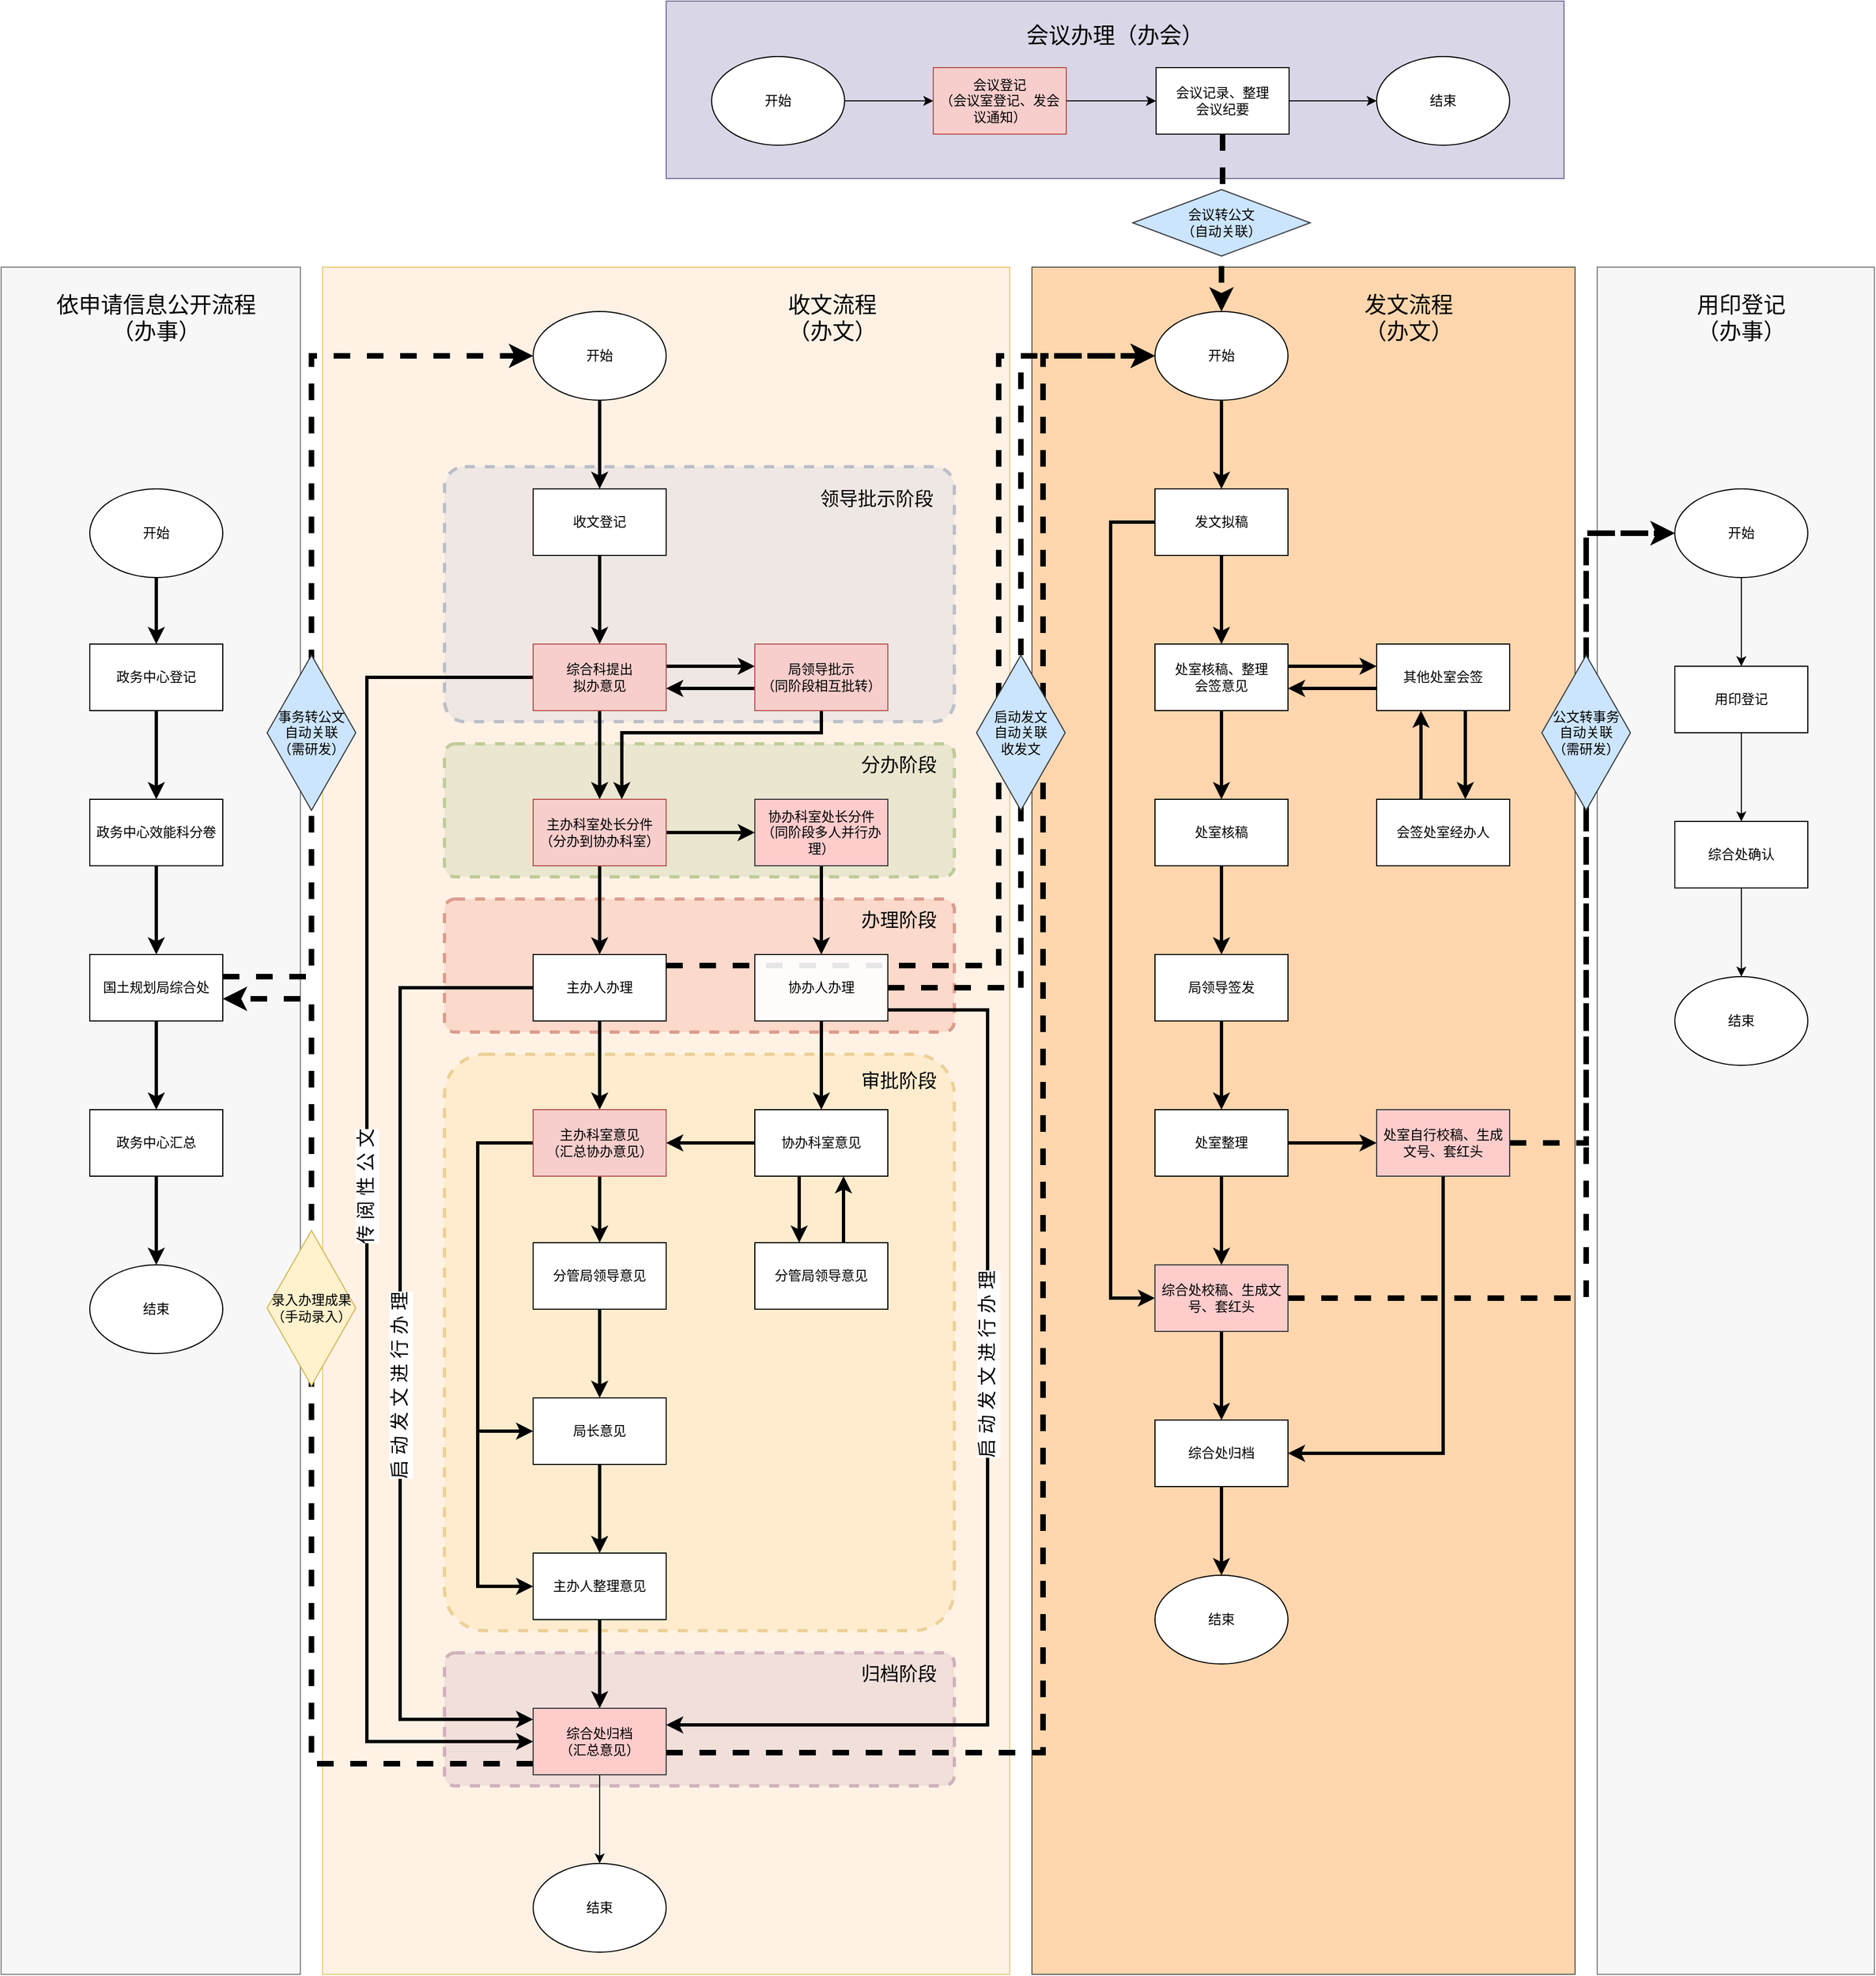 <mxfile version="13.3.0" type="github">
  <diagram id="d_TtvwyaBQ2j3ashljvY" name="Page-1">
    <mxGraphModel dx="4170" dy="2942" grid="1" gridSize="10" guides="1" tooltips="1" connect="1" arrows="1" fold="1" page="1" pageScale="1" pageWidth="827" pageHeight="1169" math="0" shadow="0">
      <root>
        <mxCell id="0" />
        <mxCell id="1" parent="0" />
        <mxCell id="R8DSdq1tmObnKe5v48mU-15" value="" style="rounded=1;whiteSpace=wrap;html=1;fontSize=17;opacity=90;arcSize=8;dashed=1;strokeWidth=3;fillColor=#dae8fc;strokeColor=#6c8ebf;" vertex="1" parent="1">
          <mxGeometry x="280" y="20" width="460" height="230" as="geometry" />
        </mxCell>
        <mxCell id="R8DSdq1tmObnKe5v48mU-17" value="" style="rounded=1;whiteSpace=wrap;html=1;fontSize=17;arcSize=8;dashed=1;strokeWidth=3;fillColor=#d5e8d4;strokeColor=#82b366;" vertex="1" parent="1">
          <mxGeometry x="280" y="270" width="460" height="120" as="geometry" />
        </mxCell>
        <mxCell id="R8DSdq1tmObnKe5v48mU-19" value="" style="rounded=1;whiteSpace=wrap;html=1;fontSize=17;arcSize=8;dashed=1;strokeWidth=3;fillColor=#f8cecc;strokeColor=#b85450;" vertex="1" parent="1">
          <mxGeometry x="280" y="410" width="460" height="120" as="geometry" />
        </mxCell>
        <mxCell id="R8DSdq1tmObnKe5v48mU-21" value="" style="rounded=1;whiteSpace=wrap;html=1;fontSize=17;opacity=90;arcSize=8;dashed=1;strokeWidth=3;fillColor=#fff2cc;strokeColor=#d6b656;" vertex="1" parent="1">
          <mxGeometry x="280" y="550" width="460" height="520" as="geometry" />
        </mxCell>
        <mxCell id="R8DSdq1tmObnKe5v48mU-23" value="" style="rounded=1;whiteSpace=wrap;html=1;fontSize=17;opacity=90;arcSize=8;dashed=1;strokeWidth=3;fillColor=#e1d5e7;strokeColor=#9673a6;" vertex="1" parent="1">
          <mxGeometry x="280" y="1090" width="460" height="120" as="geometry" />
        </mxCell>
        <mxCell id="czsc24-IMfko61f4KDdS-146" value="" style="rounded=0;whiteSpace=wrap;html=1;opacity=50;fillColor=#ffe6cc;strokeColor=#d79b00;" parent="1" vertex="1">
          <mxGeometry x="170" y="-160" width="620" height="1540" as="geometry" />
        </mxCell>
        <mxCell id="R8DSdq1tmObnKe5v48mU-5" style="edgeStyle=orthogonalEdgeStyle;rounded=0;orthogonalLoop=1;jettySize=auto;html=1;entryX=0;entryY=0.5;entryDx=0;entryDy=0;strokeWidth=5;dashed=1;" edge="1" parent="1" source="czsc24-IMfko61f4KDdS-8" target="czsc24-IMfko61f4KDdS-80">
          <mxGeometry relative="1" as="geometry">
            <Array as="points">
              <mxPoint x="780" y="470" />
              <mxPoint x="780" y="-80" />
            </Array>
          </mxGeometry>
        </mxCell>
        <mxCell id="czsc24-IMfko61f4KDdS-166" value="" style="rounded=0;whiteSpace=wrap;html=1;fontSize=20;opacity=80;fillColor=#d0cee2;strokeColor=#56517e;" parent="1" vertex="1">
          <mxGeometry x="480" y="-400" width="810" height="160" as="geometry" />
        </mxCell>
        <mxCell id="czsc24-IMfko61f4KDdS-151" value="" style="rounded=0;whiteSpace=wrap;html=1;opacity=80;fillColor=#f5f5f5;strokeColor=#666666;fontColor=#333333;" parent="1" vertex="1">
          <mxGeometry x="1320" y="-160" width="250" height="1540" as="geometry" />
        </mxCell>
        <mxCell id="czsc24-IMfko61f4KDdS-147" value="" style="rounded=0;whiteSpace=wrap;html=1;opacity=80;fillColor=#ffcc99;strokeColor=#36393d;" parent="1" vertex="1">
          <mxGeometry x="810" y="-160" width="490" height="1540" as="geometry" />
        </mxCell>
        <mxCell id="czsc24-IMfko61f4KDdS-145" value="" style="rounded=0;whiteSpace=wrap;html=1;opacity=80;fillColor=#f5f5f5;strokeColor=#666666;fontColor=#333333;" parent="1" vertex="1">
          <mxGeometry x="-120" y="-160" width="270" height="1540" as="geometry" />
        </mxCell>
        <mxCell id="czsc24-IMfko61f4KDdS-7" value="" style="edgeStyle=orthogonalEdgeStyle;rounded=0;orthogonalLoop=1;jettySize=auto;html=1;strokeWidth=3;" parent="1" source="czsc24-IMfko61f4KDdS-1" target="czsc24-IMfko61f4KDdS-6" edge="1">
          <mxGeometry relative="1" as="geometry" />
        </mxCell>
        <mxCell id="czsc24-IMfko61f4KDdS-31" style="edgeStyle=orthogonalEdgeStyle;rounded=0;orthogonalLoop=1;jettySize=auto;html=1;exitX=0;exitY=0.5;exitDx=0;exitDy=0;strokeWidth=3;" parent="1" source="czsc24-IMfko61f4KDdS-1" target="czsc24-IMfko61f4KDdS-28" edge="1">
          <mxGeometry relative="1" as="geometry">
            <Array as="points">
              <mxPoint x="210" y="210" />
              <mxPoint x="210" y="1170" />
            </Array>
          </mxGeometry>
        </mxCell>
        <mxCell id="R8DSdq1tmObnKe5v48mU-9" value="传 阅 性 公 文" style="edgeLabel;html=1;align=center;verticalAlign=middle;resizable=0;points=[];fontSize=17;horizontal=0;" vertex="1" connectable="0" parent="czsc24-IMfko61f4KDdS-31">
          <mxGeometry x="-0.888" y="1" relative="1" as="geometry">
            <mxPoint x="-80" y="459" as="offset" />
          </mxGeometry>
        </mxCell>
        <mxCell id="R8DSdq1tmObnKe5v48mU-7" style="edgeStyle=orthogonalEdgeStyle;rounded=0;orthogonalLoop=1;jettySize=auto;html=1;strokeWidth=3;" edge="1" parent="1" source="czsc24-IMfko61f4KDdS-1" target="czsc24-IMfko61f4KDdS-2">
          <mxGeometry relative="1" as="geometry">
            <Array as="points">
              <mxPoint x="530" y="200" />
              <mxPoint x="530" y="200" />
            </Array>
          </mxGeometry>
        </mxCell>
        <mxCell id="czsc24-IMfko61f4KDdS-1" value="综合科提出&lt;br&gt;拟办意见" style="rounded=0;whiteSpace=wrap;html=1;fillColor=#f8cecc;strokeColor=#b85450;" parent="1" vertex="1">
          <mxGeometry x="360" y="180" width="120" height="60" as="geometry" />
        </mxCell>
        <mxCell id="czsc24-IMfko61f4KDdS-76" style="edgeStyle=orthogonalEdgeStyle;rounded=0;orthogonalLoop=1;jettySize=auto;html=1;exitX=0.5;exitY=1;exitDx=0;exitDy=0;strokeWidth=3;" parent="1" source="czsc24-IMfko61f4KDdS-74" target="czsc24-IMfko61f4KDdS-1" edge="1">
          <mxGeometry relative="1" as="geometry" />
        </mxCell>
        <mxCell id="czsc24-IMfko61f4KDdS-74" value="收文登记" style="rounded=0;whiteSpace=wrap;html=1;" parent="1" vertex="1">
          <mxGeometry x="360" y="40" width="120" height="60" as="geometry" />
        </mxCell>
        <mxCell id="czsc24-IMfko61f4KDdS-9" value="" style="edgeStyle=orthogonalEdgeStyle;rounded=0;orthogonalLoop=1;jettySize=auto;html=1;strokeWidth=3;" parent="1" source="czsc24-IMfko61f4KDdS-6" target="czsc24-IMfko61f4KDdS-8" edge="1">
          <mxGeometry relative="1" as="geometry" />
        </mxCell>
        <mxCell id="czsc24-IMfko61f4KDdS-11" value="" style="edgeStyle=orthogonalEdgeStyle;rounded=0;orthogonalLoop=1;jettySize=auto;html=1;strokeWidth=3;" parent="1" source="czsc24-IMfko61f4KDdS-6" target="czsc24-IMfko61f4KDdS-10" edge="1">
          <mxGeometry relative="1" as="geometry" />
        </mxCell>
        <mxCell id="czsc24-IMfko61f4KDdS-6" value="主办科室处长分件&lt;br&gt;（分办到协办科室）" style="rounded=0;whiteSpace=wrap;html=1;fillColor=#f8cecc;strokeColor=#b85450;" parent="1" vertex="1">
          <mxGeometry x="360" y="320" width="120" height="60" as="geometry" />
        </mxCell>
        <mxCell id="czsc24-IMfko61f4KDdS-13" value="" style="edgeStyle=orthogonalEdgeStyle;rounded=0;orthogonalLoop=1;jettySize=auto;html=1;strokeWidth=3;" parent="1" source="czsc24-IMfko61f4KDdS-10" target="czsc24-IMfko61f4KDdS-12" edge="1">
          <mxGeometry relative="1" as="geometry" />
        </mxCell>
        <mxCell id="czsc24-IMfko61f4KDdS-10" value="协办科室处长分件&lt;br&gt;（同阶段多人并行办理）" style="rounded=0;whiteSpace=wrap;html=1;fillColor=#ffcccc;strokeColor=#36393d;" parent="1" vertex="1">
          <mxGeometry x="560" y="320" width="120" height="60" as="geometry" />
        </mxCell>
        <mxCell id="czsc24-IMfko61f4KDdS-17" value="" style="edgeStyle=orthogonalEdgeStyle;rounded=0;orthogonalLoop=1;jettySize=auto;html=1;strokeWidth=3;" parent="1" source="czsc24-IMfko61f4KDdS-12" target="czsc24-IMfko61f4KDdS-16" edge="1">
          <mxGeometry relative="1" as="geometry" />
        </mxCell>
        <mxCell id="R8DSdq1tmObnKe5v48mU-6" style="edgeStyle=orthogonalEdgeStyle;rounded=0;orthogonalLoop=1;jettySize=auto;html=1;dashed=1;strokeWidth=5;" edge="1" parent="1" source="czsc24-IMfko61f4KDdS-12" target="czsc24-IMfko61f4KDdS-80">
          <mxGeometry relative="1" as="geometry">
            <Array as="points">
              <mxPoint x="800" y="490" />
              <mxPoint x="800" y="-80" />
            </Array>
          </mxGeometry>
        </mxCell>
        <mxCell id="R8DSdq1tmObnKe5v48mU-11" style="edgeStyle=orthogonalEdgeStyle;rounded=0;orthogonalLoop=1;jettySize=auto;html=1;entryX=1;entryY=0.25;entryDx=0;entryDy=0;strokeWidth=3;fontSize=11;" edge="1" parent="1" source="czsc24-IMfko61f4KDdS-12" target="czsc24-IMfko61f4KDdS-28">
          <mxGeometry relative="1" as="geometry">
            <Array as="points">
              <mxPoint x="770" y="510" />
              <mxPoint x="770" y="1155" />
            </Array>
          </mxGeometry>
        </mxCell>
        <mxCell id="czsc24-IMfko61f4KDdS-12" value="协办人办理" style="rounded=0;whiteSpace=wrap;html=1;opacity=90;" parent="1" vertex="1">
          <mxGeometry x="560" y="460" width="120" height="60" as="geometry" />
        </mxCell>
        <mxCell id="czsc24-IMfko61f4KDdS-98" style="edgeStyle=orthogonalEdgeStyle;rounded=0;orthogonalLoop=1;jettySize=auto;html=1;strokeWidth=3;" parent="1" source="czsc24-IMfko61f4KDdS-16" target="czsc24-IMfko61f4KDdS-95" edge="1">
          <mxGeometry relative="1" as="geometry">
            <Array as="points">
              <mxPoint x="600" y="690" />
              <mxPoint x="600" y="690" />
            </Array>
          </mxGeometry>
        </mxCell>
        <mxCell id="R8DSdq1tmObnKe5v48mU-2" style="edgeStyle=orthogonalEdgeStyle;rounded=0;orthogonalLoop=1;jettySize=auto;html=1;exitX=0;exitY=0.5;exitDx=0;exitDy=0;strokeWidth=3;" edge="1" parent="1" source="czsc24-IMfko61f4KDdS-16" target="czsc24-IMfko61f4KDdS-14">
          <mxGeometry relative="1" as="geometry" />
        </mxCell>
        <mxCell id="czsc24-IMfko61f4KDdS-16" value="协办科室意见" style="rounded=0;whiteSpace=wrap;html=1;" parent="1" vertex="1">
          <mxGeometry x="560" y="600" width="120" height="60" as="geometry" />
        </mxCell>
        <mxCell id="czsc24-IMfko61f4KDdS-15" value="" style="edgeStyle=orthogonalEdgeStyle;rounded=0;orthogonalLoop=1;jettySize=auto;html=1;strokeWidth=3;" parent="1" source="czsc24-IMfko61f4KDdS-8" target="czsc24-IMfko61f4KDdS-14" edge="1">
          <mxGeometry relative="1" as="geometry" />
        </mxCell>
        <mxCell id="R8DSdq1tmObnKe5v48mU-8" style="edgeStyle=orthogonalEdgeStyle;rounded=0;orthogonalLoop=1;jettySize=auto;html=1;strokeWidth=3;" edge="1" parent="1" source="czsc24-IMfko61f4KDdS-8" target="czsc24-IMfko61f4KDdS-28">
          <mxGeometry relative="1" as="geometry">
            <Array as="points">
              <mxPoint x="240" y="490" />
              <mxPoint x="240" y="1150" />
            </Array>
          </mxGeometry>
        </mxCell>
        <mxCell id="R8DSdq1tmObnKe5v48mU-12" value="启 动 发 文 进 行 办 理" style="edgeLabel;html=1;align=center;verticalAlign=middle;resizable=0;points=[];fontSize=17;horizontal=0;" vertex="1" connectable="0" parent="R8DSdq1tmObnKe5v48mU-8">
          <mxGeometry x="-0.858" y="4" relative="1" as="geometry">
            <mxPoint x="-56" y="355" as="offset" />
          </mxGeometry>
        </mxCell>
        <mxCell id="czsc24-IMfko61f4KDdS-8" value="主办人办理" style="rounded=0;whiteSpace=wrap;html=1;" parent="1" vertex="1">
          <mxGeometry x="360" y="460" width="120" height="60" as="geometry" />
        </mxCell>
        <mxCell id="czsc24-IMfko61f4KDdS-45" style="edgeStyle=orthogonalEdgeStyle;rounded=0;orthogonalLoop=1;jettySize=auto;html=1;exitX=0.5;exitY=1;exitDx=0;exitDy=0;strokeWidth=3;" parent="1" source="czsc24-IMfko61f4KDdS-14" target="czsc24-IMfko61f4KDdS-18" edge="1">
          <mxGeometry relative="1" as="geometry">
            <Array as="points">
              <mxPoint x="420" y="710" />
              <mxPoint x="420" y="710" />
            </Array>
          </mxGeometry>
        </mxCell>
        <mxCell id="czsc24-IMfko61f4KDdS-48" style="edgeStyle=orthogonalEdgeStyle;rounded=0;orthogonalLoop=1;jettySize=auto;html=1;strokeWidth=3;" parent="1" source="czsc24-IMfko61f4KDdS-14" target="czsc24-IMfko61f4KDdS-22" edge="1">
          <mxGeometry relative="1" as="geometry">
            <Array as="points">
              <mxPoint x="310" y="630" />
              <mxPoint x="310" y="890" />
            </Array>
          </mxGeometry>
        </mxCell>
        <mxCell id="czsc24-IMfko61f4KDdS-105" style="edgeStyle=orthogonalEdgeStyle;rounded=0;orthogonalLoop=1;jettySize=auto;html=1;entryX=0;entryY=0.5;entryDx=0;entryDy=0;strokeWidth=3;" parent="1" source="czsc24-IMfko61f4KDdS-14" target="czsc24-IMfko61f4KDdS-40" edge="1">
          <mxGeometry relative="1" as="geometry">
            <Array as="points">
              <mxPoint x="310" y="630" />
              <mxPoint x="310" y="1030" />
            </Array>
          </mxGeometry>
        </mxCell>
        <mxCell id="czsc24-IMfko61f4KDdS-14" value="主办科室意见&lt;br&gt;（汇总协办意见）" style="rounded=0;whiteSpace=wrap;html=1;fillColor=#f8cecc;strokeColor=#b85450;" parent="1" vertex="1">
          <mxGeometry x="360" y="600" width="120" height="60" as="geometry" />
        </mxCell>
        <mxCell id="czsc24-IMfko61f4KDdS-47" style="edgeStyle=orthogonalEdgeStyle;rounded=0;orthogonalLoop=1;jettySize=auto;html=1;exitX=0.5;exitY=1;exitDx=0;exitDy=0;strokeWidth=3;" parent="1" source="czsc24-IMfko61f4KDdS-40" target="czsc24-IMfko61f4KDdS-28" edge="1">
          <mxGeometry relative="1" as="geometry" />
        </mxCell>
        <mxCell id="czsc24-IMfko61f4KDdS-40" value="主办人整理意见" style="rounded=0;whiteSpace=wrap;html=1;" parent="1" vertex="1">
          <mxGeometry x="360" y="1000" width="120" height="60" as="geometry" />
        </mxCell>
        <mxCell id="czsc24-IMfko61f4KDdS-23" value="" style="edgeStyle=orthogonalEdgeStyle;rounded=0;orthogonalLoop=1;jettySize=auto;html=1;strokeWidth=3;" parent="1" source="czsc24-IMfko61f4KDdS-18" target="czsc24-IMfko61f4KDdS-22" edge="1">
          <mxGeometry relative="1" as="geometry">
            <Array as="points">
              <mxPoint x="420" y="820" />
              <mxPoint x="420" y="820" />
            </Array>
          </mxGeometry>
        </mxCell>
        <mxCell id="czsc24-IMfko61f4KDdS-18" value="分管局领导意见" style="rounded=0;whiteSpace=wrap;html=1;" parent="1" vertex="1">
          <mxGeometry x="360" y="720" width="120" height="60" as="geometry" />
        </mxCell>
        <mxCell id="R8DSdq1tmObnKe5v48mU-1" style="edgeStyle=orthogonalEdgeStyle;rounded=0;orthogonalLoop=1;jettySize=auto;html=1;strokeWidth=3;" edge="1" parent="1" source="czsc24-IMfko61f4KDdS-95" target="czsc24-IMfko61f4KDdS-16">
          <mxGeometry relative="1" as="geometry">
            <Array as="points">
              <mxPoint x="640" y="700" />
              <mxPoint x="640" y="700" />
            </Array>
          </mxGeometry>
        </mxCell>
        <mxCell id="czsc24-IMfko61f4KDdS-95" value="分管局领导意见" style="rounded=0;whiteSpace=wrap;html=1;" parent="1" vertex="1">
          <mxGeometry x="560" y="720" width="120" height="60" as="geometry" />
        </mxCell>
        <mxCell id="czsc24-IMfko61f4KDdS-46" style="edgeStyle=orthogonalEdgeStyle;rounded=0;orthogonalLoop=1;jettySize=auto;html=1;exitX=0.5;exitY=1;exitDx=0;exitDy=0;strokeWidth=3;" parent="1" source="czsc24-IMfko61f4KDdS-22" target="czsc24-IMfko61f4KDdS-40" edge="1">
          <mxGeometry relative="1" as="geometry" />
        </mxCell>
        <mxCell id="czsc24-IMfko61f4KDdS-22" value="局长意见" style="rounded=0;whiteSpace=wrap;html=1;" parent="1" vertex="1">
          <mxGeometry x="360" y="860" width="120" height="60" as="geometry" />
        </mxCell>
        <mxCell id="czsc24-IMfko61f4KDdS-36" style="edgeStyle=orthogonalEdgeStyle;rounded=0;orthogonalLoop=1;jettySize=auto;html=1;exitX=0.5;exitY=1;exitDx=0;exitDy=0;entryX=0.5;entryY=0;entryDx=0;entryDy=0;" parent="1" source="czsc24-IMfko61f4KDdS-28" target="czsc24-IMfko61f4KDdS-35" edge="1">
          <mxGeometry relative="1" as="geometry" />
        </mxCell>
        <mxCell id="czsc24-IMfko61f4KDdS-69" style="edgeStyle=orthogonalEdgeStyle;rounded=0;orthogonalLoop=1;jettySize=auto;html=1;dashed=1;strokeWidth=5;" parent="1" source="czsc24-IMfko61f4KDdS-28" target="czsc24-IMfko61f4KDdS-54" edge="1">
          <mxGeometry relative="1" as="geometry">
            <Array as="points">
              <mxPoint x="160" y="1190" />
              <mxPoint x="160" y="500" />
            </Array>
          </mxGeometry>
        </mxCell>
        <mxCell id="czsc24-IMfko61f4KDdS-133" style="edgeStyle=orthogonalEdgeStyle;rounded=0;orthogonalLoop=1;jettySize=auto;html=1;strokeWidth=5;dashed=1;" parent="1" source="czsc24-IMfko61f4KDdS-28" target="czsc24-IMfko61f4KDdS-80" edge="1">
          <mxGeometry relative="1" as="geometry">
            <Array as="points">
              <mxPoint x="820" y="1180" />
              <mxPoint x="820" y="-80" />
            </Array>
          </mxGeometry>
        </mxCell>
        <mxCell id="czsc24-IMfko61f4KDdS-28" value="综合处归档&lt;br&gt;（汇总意见）" style="rounded=0;whiteSpace=wrap;html=1;fillColor=#ffcccc;strokeColor=#36393d;" parent="1" vertex="1">
          <mxGeometry x="360" y="1140" width="120" height="60" as="geometry" />
        </mxCell>
        <mxCell id="czsc24-IMfko61f4KDdS-38" style="edgeStyle=orthogonalEdgeStyle;rounded=0;orthogonalLoop=1;jettySize=auto;html=1;exitX=0.5;exitY=1;exitDx=0;exitDy=0;strokeWidth=3;" parent="1" source="czsc24-IMfko61f4KDdS-2" target="czsc24-IMfko61f4KDdS-6" edge="1">
          <mxGeometry relative="1" as="geometry">
            <Array as="points">
              <mxPoint x="620" y="260" />
              <mxPoint x="440" y="260" />
            </Array>
          </mxGeometry>
        </mxCell>
        <mxCell id="R8DSdq1tmObnKe5v48mU-14" style="edgeStyle=orthogonalEdgeStyle;rounded=0;orthogonalLoop=1;jettySize=auto;html=1;strokeWidth=3;fontSize=11;" edge="1" parent="1" source="czsc24-IMfko61f4KDdS-2" target="czsc24-IMfko61f4KDdS-1">
          <mxGeometry relative="1" as="geometry">
            <Array as="points">
              <mxPoint x="520" y="220" />
              <mxPoint x="520" y="220" />
            </Array>
          </mxGeometry>
        </mxCell>
        <mxCell id="czsc24-IMfko61f4KDdS-2" value="局领导批示&lt;br&gt;（同阶段相互批转）" style="rounded=0;whiteSpace=wrap;html=1;fillColor=#f8cecc;strokeColor=#b85450;" parent="1" vertex="1">
          <mxGeometry x="560" y="180" width="120" height="60" as="geometry" />
        </mxCell>
        <mxCell id="czsc24-IMfko61f4KDdS-77" style="edgeStyle=orthogonalEdgeStyle;rounded=0;orthogonalLoop=1;jettySize=auto;html=1;exitX=0.5;exitY=1;exitDx=0;exitDy=0;strokeWidth=3;" parent="1" source="czsc24-IMfko61f4KDdS-33" target="czsc24-IMfko61f4KDdS-74" edge="1">
          <mxGeometry relative="1" as="geometry" />
        </mxCell>
        <mxCell id="czsc24-IMfko61f4KDdS-33" value="开始" style="ellipse;whiteSpace=wrap;html=1;" parent="1" vertex="1">
          <mxGeometry x="360" y="-120" width="120" height="80" as="geometry" />
        </mxCell>
        <mxCell id="czsc24-IMfko61f4KDdS-35" value="结束" style="ellipse;whiteSpace=wrap;html=1;" parent="1" vertex="1">
          <mxGeometry x="360" y="1280" width="120" height="80" as="geometry" />
        </mxCell>
        <mxCell id="czsc24-IMfko61f4KDdS-66" value="" style="edgeStyle=orthogonalEdgeStyle;rounded=0;orthogonalLoop=1;jettySize=auto;html=1;strokeWidth=3;" parent="1" source="czsc24-IMfko61f4KDdS-53" target="czsc24-IMfko61f4KDdS-67" edge="1">
          <mxGeometry relative="1" as="geometry">
            <mxPoint x="20" y="740" as="targetPoint" />
          </mxGeometry>
        </mxCell>
        <mxCell id="czsc24-IMfko61f4KDdS-53" value="政务中心汇总" style="rounded=0;whiteSpace=wrap;html=1;" parent="1" vertex="1">
          <mxGeometry x="-40" y="600" width="120" height="60" as="geometry" />
        </mxCell>
        <mxCell id="czsc24-IMfko61f4KDdS-62" style="edgeStyle=orthogonalEdgeStyle;rounded=0;orthogonalLoop=1;jettySize=auto;html=1;exitX=0.5;exitY=1;exitDx=0;exitDy=0;strokeWidth=3;" parent="1" source="czsc24-IMfko61f4KDdS-54" target="czsc24-IMfko61f4KDdS-53" edge="1">
          <mxGeometry relative="1" as="geometry" />
        </mxCell>
        <mxCell id="czsc24-IMfko61f4KDdS-68" style="edgeStyle=orthogonalEdgeStyle;rounded=0;orthogonalLoop=1;jettySize=auto;html=1;entryX=0;entryY=0.5;entryDx=0;entryDy=0;strokeWidth=5;dashed=1;" parent="1" source="czsc24-IMfko61f4KDdS-54" target="czsc24-IMfko61f4KDdS-33" edge="1">
          <mxGeometry relative="1" as="geometry">
            <Array as="points">
              <mxPoint x="160" y="480" />
              <mxPoint x="160" y="-80" />
            </Array>
          </mxGeometry>
        </mxCell>
        <mxCell id="czsc24-IMfko61f4KDdS-54" value="国土规划局综合处" style="rounded=0;whiteSpace=wrap;html=1;" parent="1" vertex="1">
          <mxGeometry x="-40" y="460" width="120" height="60" as="geometry" />
        </mxCell>
        <mxCell id="czsc24-IMfko61f4KDdS-61" style="edgeStyle=orthogonalEdgeStyle;rounded=0;orthogonalLoop=1;jettySize=auto;html=1;exitX=0.5;exitY=1;exitDx=0;exitDy=0;strokeWidth=3;" parent="1" source="czsc24-IMfko61f4KDdS-56" target="czsc24-IMfko61f4KDdS-54" edge="1">
          <mxGeometry relative="1" as="geometry" />
        </mxCell>
        <mxCell id="czsc24-IMfko61f4KDdS-56" value="政务中心效能科分卷" style="rounded=0;whiteSpace=wrap;html=1;" parent="1" vertex="1">
          <mxGeometry x="-40" y="320" width="120" height="60" as="geometry" />
        </mxCell>
        <mxCell id="czsc24-IMfko61f4KDdS-60" style="edgeStyle=orthogonalEdgeStyle;rounded=0;orthogonalLoop=1;jettySize=auto;html=1;exitX=0.5;exitY=1;exitDx=0;exitDy=0;strokeWidth=3;" parent="1" source="czsc24-IMfko61f4KDdS-58" target="czsc24-IMfko61f4KDdS-56" edge="1">
          <mxGeometry relative="1" as="geometry" />
        </mxCell>
        <mxCell id="czsc24-IMfko61f4KDdS-58" value="政务中心登记" style="rounded=0;whiteSpace=wrap;html=1;" parent="1" vertex="1">
          <mxGeometry x="-40" y="180" width="120" height="60" as="geometry" />
        </mxCell>
        <mxCell id="czsc24-IMfko61f4KDdS-64" style="edgeStyle=orthogonalEdgeStyle;rounded=0;orthogonalLoop=1;jettySize=auto;html=1;strokeWidth=3;" parent="1" source="czsc24-IMfko61f4KDdS-63" target="czsc24-IMfko61f4KDdS-58" edge="1">
          <mxGeometry relative="1" as="geometry" />
        </mxCell>
        <mxCell id="czsc24-IMfko61f4KDdS-63" value="开始" style="ellipse;whiteSpace=wrap;html=1;" parent="1" vertex="1">
          <mxGeometry x="-40" y="40" width="120" height="80" as="geometry" />
        </mxCell>
        <mxCell id="czsc24-IMfko61f4KDdS-67" value="结束" style="ellipse;whiteSpace=wrap;html=1;" parent="1" vertex="1">
          <mxGeometry x="-40" y="740" width="120" height="80" as="geometry" />
        </mxCell>
        <mxCell id="czsc24-IMfko61f4KDdS-70" value="事务转公文&lt;br&gt;自动关联&lt;br&gt;（需研发）" style="rhombus;whiteSpace=wrap;html=1;fillColor=#cce5ff;strokeColor=#36393d;" parent="1" vertex="1">
          <mxGeometry x="120" y="190" width="80" height="140" as="geometry" />
        </mxCell>
        <mxCell id="czsc24-IMfko61f4KDdS-73" value="录入办理成果&lt;br&gt;（手动录入）" style="rhombus;whiteSpace=wrap;html=1;fillColor=#fff2cc;strokeColor=#d6b656;" parent="1" vertex="1">
          <mxGeometry x="120" y="709" width="80" height="140" as="geometry" />
        </mxCell>
        <mxCell id="czsc24-IMfko61f4KDdS-90" value="" style="edgeStyle=orthogonalEdgeStyle;rounded=0;orthogonalLoop=1;jettySize=auto;html=1;strokeWidth=3;" parent="1" source="czsc24-IMfko61f4KDdS-78" target="czsc24-IMfko61f4KDdS-89" edge="1">
          <mxGeometry relative="1" as="geometry" />
        </mxCell>
        <mxCell id="czsc24-IMfko61f4KDdS-132" style="edgeStyle=orthogonalEdgeStyle;rounded=0;orthogonalLoop=1;jettySize=auto;html=1;exitX=0;exitY=0.5;exitDx=0;exitDy=0;entryX=0;entryY=0.5;entryDx=0;entryDy=0;strokeWidth=3;" parent="1" source="czsc24-IMfko61f4KDdS-78" target="czsc24-IMfko61f4KDdS-118" edge="1">
          <mxGeometry relative="1" as="geometry">
            <Array as="points">
              <mxPoint x="881" y="70" />
              <mxPoint x="881" y="770" />
            </Array>
          </mxGeometry>
        </mxCell>
        <mxCell id="czsc24-IMfko61f4KDdS-78" value="发文拟稿" style="rounded=0;whiteSpace=wrap;html=1;" parent="1" vertex="1">
          <mxGeometry x="921" y="40" width="120" height="60" as="geometry" />
        </mxCell>
        <mxCell id="czsc24-IMfko61f4KDdS-94" value="" style="edgeStyle=orthogonalEdgeStyle;rounded=0;orthogonalLoop=1;jettySize=auto;html=1;strokeWidth=3;" parent="1" source="czsc24-IMfko61f4KDdS-89" target="czsc24-IMfko61f4KDdS-93" edge="1">
          <mxGeometry relative="1" as="geometry">
            <Array as="points">
              <mxPoint x="1081" y="200" />
              <mxPoint x="1081" y="200" />
            </Array>
          </mxGeometry>
        </mxCell>
        <mxCell id="czsc24-IMfko61f4KDdS-111" value="" style="edgeStyle=orthogonalEdgeStyle;rounded=0;orthogonalLoop=1;jettySize=auto;html=1;strokeWidth=3;" parent="1" source="czsc24-IMfko61f4KDdS-89" target="czsc24-IMfko61f4KDdS-110" edge="1">
          <mxGeometry relative="1" as="geometry" />
        </mxCell>
        <mxCell id="czsc24-IMfko61f4KDdS-89" value="处室核稿、整理&lt;br&gt;会签意见" style="rounded=0;whiteSpace=wrap;html=1;" parent="1" vertex="1">
          <mxGeometry x="921" y="180" width="120" height="60" as="geometry" />
        </mxCell>
        <mxCell id="czsc24-IMfko61f4KDdS-115" value="" style="edgeStyle=orthogonalEdgeStyle;rounded=0;orthogonalLoop=1;jettySize=auto;html=1;strokeWidth=3;" parent="1" source="czsc24-IMfko61f4KDdS-110" target="czsc24-IMfko61f4KDdS-114" edge="1">
          <mxGeometry relative="1" as="geometry" />
        </mxCell>
        <mxCell id="czsc24-IMfko61f4KDdS-110" value="处室核稿" style="rounded=0;whiteSpace=wrap;html=1;" parent="1" vertex="1">
          <mxGeometry x="921" y="320" width="120" height="60" as="geometry" />
        </mxCell>
        <mxCell id="czsc24-IMfko61f4KDdS-117" value="" style="edgeStyle=orthogonalEdgeStyle;rounded=0;orthogonalLoop=1;jettySize=auto;html=1;strokeWidth=3;" parent="1" source="czsc24-IMfko61f4KDdS-114" target="czsc24-IMfko61f4KDdS-116" edge="1">
          <mxGeometry relative="1" as="geometry" />
        </mxCell>
        <mxCell id="czsc24-IMfko61f4KDdS-114" value="局领导签发" style="rounded=0;whiteSpace=wrap;html=1;" parent="1" vertex="1">
          <mxGeometry x="921" y="460" width="120" height="60" as="geometry" />
        </mxCell>
        <mxCell id="czsc24-IMfko61f4KDdS-119" value="" style="edgeStyle=orthogonalEdgeStyle;rounded=0;orthogonalLoop=1;jettySize=auto;html=1;strokeWidth=3;" parent="1" source="czsc24-IMfko61f4KDdS-116" target="czsc24-IMfko61f4KDdS-118" edge="1">
          <mxGeometry relative="1" as="geometry" />
        </mxCell>
        <mxCell id="czsc24-IMfko61f4KDdS-130" style="edgeStyle=orthogonalEdgeStyle;rounded=0;orthogonalLoop=1;jettySize=auto;html=1;exitX=1;exitY=0.5;exitDx=0;exitDy=0;strokeWidth=3;" parent="1" source="czsc24-IMfko61f4KDdS-116" target="czsc24-IMfko61f4KDdS-125" edge="1">
          <mxGeometry relative="1" as="geometry" />
        </mxCell>
        <mxCell id="czsc24-IMfko61f4KDdS-116" value="处室整理" style="rounded=0;whiteSpace=wrap;html=1;" parent="1" vertex="1">
          <mxGeometry x="921" y="600" width="120" height="60" as="geometry" />
        </mxCell>
        <mxCell id="czsc24-IMfko61f4KDdS-129" style="edgeStyle=orthogonalEdgeStyle;rounded=0;orthogonalLoop=1;jettySize=auto;html=1;exitX=0.5;exitY=1;exitDx=0;exitDy=0;strokeWidth=3;" parent="1" source="czsc24-IMfko61f4KDdS-118" target="czsc24-IMfko61f4KDdS-120" edge="1">
          <mxGeometry relative="1" as="geometry" />
        </mxCell>
        <mxCell id="czsc24-IMfko61f4KDdS-153" style="edgeStyle=orthogonalEdgeStyle;rounded=0;orthogonalLoop=1;jettySize=auto;html=1;exitX=1;exitY=0.5;exitDx=0;exitDy=0;dashed=1;strokeWidth=5;fontSize=20;" parent="1" source="czsc24-IMfko61f4KDdS-118" target="czsc24-IMfko61f4KDdS-137" edge="1">
          <mxGeometry relative="1" as="geometry">
            <Array as="points">
              <mxPoint x="1310" y="770" />
              <mxPoint x="1310" y="80" />
            </Array>
          </mxGeometry>
        </mxCell>
        <mxCell id="czsc24-IMfko61f4KDdS-118" value="综合处校稿、生成文号、套红头" style="rounded=0;whiteSpace=wrap;html=1;fillColor=#ffcccc;strokeColor=#36393d;" parent="1" vertex="1">
          <mxGeometry x="921" y="740" width="120" height="60" as="geometry" />
        </mxCell>
        <mxCell id="czsc24-IMfko61f4KDdS-131" style="edgeStyle=orthogonalEdgeStyle;rounded=0;orthogonalLoop=1;jettySize=auto;html=1;exitX=0.5;exitY=1;exitDx=0;exitDy=0;strokeWidth=3;" parent="1" source="czsc24-IMfko61f4KDdS-125" target="czsc24-IMfko61f4KDdS-120" edge="1">
          <mxGeometry relative="1" as="geometry">
            <Array as="points">
              <mxPoint x="1181" y="910" />
            </Array>
          </mxGeometry>
        </mxCell>
        <mxCell id="czsc24-IMfko61f4KDdS-152" style="edgeStyle=orthogonalEdgeStyle;rounded=0;orthogonalLoop=1;jettySize=auto;html=1;exitX=1;exitY=0.5;exitDx=0;exitDy=0;entryX=0;entryY=0.5;entryDx=0;entryDy=0;strokeWidth=5;fontSize=20;dashed=1;" parent="1" source="czsc24-IMfko61f4KDdS-125" target="czsc24-IMfko61f4KDdS-137" edge="1">
          <mxGeometry relative="1" as="geometry">
            <Array as="points">
              <mxPoint x="1310" y="630" />
              <mxPoint x="1310" y="80" />
            </Array>
          </mxGeometry>
        </mxCell>
        <mxCell id="czsc24-IMfko61f4KDdS-125" value="处室自行校稿、生成文号、套红头" style="rounded=0;whiteSpace=wrap;html=1;fillColor=#ffcccc;strokeColor=#36393d;" parent="1" vertex="1">
          <mxGeometry x="1121" y="600" width="120" height="60" as="geometry" />
        </mxCell>
        <mxCell id="czsc24-IMfko61f4KDdS-123" value="" style="edgeStyle=orthogonalEdgeStyle;rounded=0;orthogonalLoop=1;jettySize=auto;html=1;strokeWidth=3;" parent="1" source="czsc24-IMfko61f4KDdS-120" target="czsc24-IMfko61f4KDdS-124" edge="1">
          <mxGeometry relative="1" as="geometry">
            <mxPoint x="981" y="1020" as="targetPoint" />
          </mxGeometry>
        </mxCell>
        <mxCell id="czsc24-IMfko61f4KDdS-120" value="综合处归档" style="rounded=0;whiteSpace=wrap;html=1;" parent="1" vertex="1">
          <mxGeometry x="921" y="880" width="120" height="60" as="geometry" />
        </mxCell>
        <mxCell id="czsc24-IMfko61f4KDdS-107" value="" style="edgeStyle=orthogonalEdgeStyle;rounded=0;orthogonalLoop=1;jettySize=auto;html=1;strokeWidth=3;" parent="1" source="czsc24-IMfko61f4KDdS-93" target="czsc24-IMfko61f4KDdS-106" edge="1">
          <mxGeometry relative="1" as="geometry">
            <Array as="points">
              <mxPoint x="1201" y="300" />
              <mxPoint x="1201" y="300" />
            </Array>
          </mxGeometry>
        </mxCell>
        <mxCell id="czsc24-IMfko61f4KDdS-109" style="edgeStyle=orthogonalEdgeStyle;rounded=0;orthogonalLoop=1;jettySize=auto;html=1;strokeWidth=3;" parent="1" source="czsc24-IMfko61f4KDdS-93" target="czsc24-IMfko61f4KDdS-89" edge="1">
          <mxGeometry relative="1" as="geometry">
            <Array as="points">
              <mxPoint x="1091" y="220" />
              <mxPoint x="1091" y="220" />
            </Array>
          </mxGeometry>
        </mxCell>
        <mxCell id="czsc24-IMfko61f4KDdS-93" value="其他处室会签" style="rounded=0;whiteSpace=wrap;html=1;" parent="1" vertex="1">
          <mxGeometry x="1121" y="180" width="120" height="60" as="geometry" />
        </mxCell>
        <mxCell id="czsc24-IMfko61f4KDdS-108" style="edgeStyle=orthogonalEdgeStyle;rounded=0;orthogonalLoop=1;jettySize=auto;html=1;strokeWidth=3;" parent="1" source="czsc24-IMfko61f4KDdS-106" target="czsc24-IMfko61f4KDdS-93" edge="1">
          <mxGeometry relative="1" as="geometry">
            <Array as="points">
              <mxPoint x="1161" y="280" />
              <mxPoint x="1161" y="280" />
            </Array>
          </mxGeometry>
        </mxCell>
        <mxCell id="czsc24-IMfko61f4KDdS-106" value="会签处室经办人" style="rounded=0;whiteSpace=wrap;html=1;" parent="1" vertex="1">
          <mxGeometry x="1121" y="320" width="120" height="60" as="geometry" />
        </mxCell>
        <mxCell id="czsc24-IMfko61f4KDdS-79" style="edgeStyle=orthogonalEdgeStyle;rounded=0;orthogonalLoop=1;jettySize=auto;html=1;exitX=0.5;exitY=1;exitDx=0;exitDy=0;strokeWidth=3;" parent="1" source="czsc24-IMfko61f4KDdS-80" target="czsc24-IMfko61f4KDdS-78" edge="1">
          <mxGeometry relative="1" as="geometry" />
        </mxCell>
        <mxCell id="czsc24-IMfko61f4KDdS-80" value="开始" style="ellipse;whiteSpace=wrap;html=1;" parent="1" vertex="1">
          <mxGeometry x="921" y="-120" width="120" height="80" as="geometry" />
        </mxCell>
        <mxCell id="czsc24-IMfko61f4KDdS-124" value="结束" style="ellipse;whiteSpace=wrap;html=1;" parent="1" vertex="1">
          <mxGeometry x="921" y="1020" width="120" height="80" as="geometry" />
        </mxCell>
        <mxCell id="czsc24-IMfko61f4KDdS-134" value="启动发文&lt;br&gt;自动关联&lt;br&gt;收发文" style="rhombus;whiteSpace=wrap;html=1;fillColor=#cce5ff;strokeColor=#36393d;" parent="1" vertex="1">
          <mxGeometry x="760" y="190" width="80" height="140" as="geometry" />
        </mxCell>
        <mxCell id="R8DSdq1tmObnKe5v48mU-4" style="edgeStyle=orthogonalEdgeStyle;rounded=0;orthogonalLoop=1;jettySize=auto;html=1;exitX=0.5;exitY=1;exitDx=0;exitDy=0;strokeWidth=1;" edge="1" parent="1" source="czsc24-IMfko61f4KDdS-135" target="czsc24-IMfko61f4KDdS-140">
          <mxGeometry relative="1" as="geometry" />
        </mxCell>
        <mxCell id="czsc24-IMfko61f4KDdS-135" value="用印登记" style="rounded=0;whiteSpace=wrap;html=1;" parent="1" vertex="1">
          <mxGeometry x="1390" y="200" width="120" height="60" as="geometry" />
        </mxCell>
        <mxCell id="czsc24-IMfko61f4KDdS-143" value="" style="edgeStyle=orthogonalEdgeStyle;rounded=0;orthogonalLoop=1;jettySize=auto;html=1;strokeWidth=1;" parent="1" source="czsc24-IMfko61f4KDdS-140" target="czsc24-IMfko61f4KDdS-144" edge="1">
          <mxGeometry relative="1" as="geometry">
            <mxPoint x="1450.0" y="620" as="targetPoint" />
          </mxGeometry>
        </mxCell>
        <mxCell id="czsc24-IMfko61f4KDdS-140" value="综合处确认" style="rounded=0;whiteSpace=wrap;html=1;" parent="1" vertex="1">
          <mxGeometry x="1390" y="340" width="120" height="60" as="geometry" />
        </mxCell>
        <mxCell id="czsc24-IMfko61f4KDdS-136" style="edgeStyle=orthogonalEdgeStyle;rounded=0;orthogonalLoop=1;jettySize=auto;html=1;exitX=0.5;exitY=1;exitDx=0;exitDy=0;strokeWidth=1;" parent="1" source="czsc24-IMfko61f4KDdS-137" target="czsc24-IMfko61f4KDdS-135" edge="1">
          <mxGeometry relative="1" as="geometry" />
        </mxCell>
        <mxCell id="czsc24-IMfko61f4KDdS-137" value="开始" style="ellipse;whiteSpace=wrap;html=1;" parent="1" vertex="1">
          <mxGeometry x="1390" y="40" width="120" height="80" as="geometry" />
        </mxCell>
        <mxCell id="czsc24-IMfko61f4KDdS-144" value="结束" style="ellipse;whiteSpace=wrap;html=1;" parent="1" vertex="1">
          <mxGeometry x="1390" y="480" width="120" height="80" as="geometry" />
        </mxCell>
        <mxCell id="czsc24-IMfko61f4KDdS-148" value="依申请信息公开流程&lt;br&gt;（办事）" style="text;html=1;strokeColor=none;fillColor=none;align=center;verticalAlign=middle;whiteSpace=wrap;rounded=0;opacity=80;fontSize=20;" parent="1" vertex="1">
          <mxGeometry x="-80" y="-125" width="200" height="20" as="geometry" />
        </mxCell>
        <mxCell id="czsc24-IMfko61f4KDdS-149" value="收文流程&lt;br&gt;（办文）" style="text;html=1;strokeColor=none;fillColor=none;align=center;verticalAlign=middle;whiteSpace=wrap;rounded=0;opacity=80;fontSize=20;" parent="1" vertex="1">
          <mxGeometry x="530" y="-120" width="200" height="10" as="geometry" />
        </mxCell>
        <mxCell id="czsc24-IMfko61f4KDdS-150" value="发文流程&lt;br&gt;（办文）" style="text;html=1;strokeColor=none;fillColor=none;align=center;verticalAlign=middle;whiteSpace=wrap;rounded=0;opacity=80;fontSize=20;" parent="1" vertex="1">
          <mxGeometry x="1050" y="-125" width="200" height="20" as="geometry" />
        </mxCell>
        <mxCell id="czsc24-IMfko61f4KDdS-155" value="公文转事务&lt;br&gt;自动关联&lt;br&gt;（需研发）" style="rhombus;whiteSpace=wrap;html=1;fillColor=#cce5ff;strokeColor=#36393d;" parent="1" vertex="1">
          <mxGeometry x="1270" y="190" width="80" height="140" as="geometry" />
        </mxCell>
        <mxCell id="czsc24-IMfko61f4KDdS-157" value="用印登记&lt;br&gt;（办事）" style="text;html=1;strokeColor=none;fillColor=none;align=center;verticalAlign=middle;whiteSpace=wrap;rounded=0;opacity=80;fontSize=20;" parent="1" vertex="1">
          <mxGeometry x="1350" y="-125" width="200" height="20" as="geometry" />
        </mxCell>
        <mxCell id="czsc24-IMfko61f4KDdS-174" style="edgeStyle=orthogonalEdgeStyle;rounded=0;orthogonalLoop=1;jettySize=auto;html=1;exitX=0.5;exitY=1;exitDx=0;exitDy=0;entryX=0.5;entryY=0;entryDx=0;entryDy=0;strokeWidth=5;fontSize=20;dashed=1;" parent="1" source="czsc24-IMfko61f4KDdS-172" target="czsc24-IMfko61f4KDdS-80" edge="1">
          <mxGeometry relative="1" as="geometry" />
        </mxCell>
        <mxCell id="czsc24-IMfko61f4KDdS-175" value="会议转公文&lt;br&gt;（自动关联）" style="rhombus;whiteSpace=wrap;html=1;fillColor=#cce5ff;strokeColor=#36393d;" parent="1" vertex="1">
          <mxGeometry x="901" y="-230" width="160" height="60" as="geometry" />
        </mxCell>
        <mxCell id="czsc24-IMfko61f4KDdS-168" value="开始" style="ellipse;whiteSpace=wrap;html=1;" parent="1" vertex="1">
          <mxGeometry x="521" y="-350" width="120" height="80" as="geometry" />
        </mxCell>
        <mxCell id="czsc24-IMfko61f4KDdS-170" value="会议登记&lt;br&gt;（会议室登记、发会议通知）" style="rounded=0;whiteSpace=wrap;html=1;fillColor=#f8cecc;strokeColor=#b85450;" parent="1" vertex="1">
          <mxGeometry x="721" y="-340" width="120" height="60" as="geometry" />
        </mxCell>
        <mxCell id="czsc24-IMfko61f4KDdS-167" value="" style="edgeStyle=orthogonalEdgeStyle;rounded=0;orthogonalLoop=1;jettySize=auto;html=1;strokeWidth=1;fontSize=20;" parent="1" source="czsc24-IMfko61f4KDdS-168" target="czsc24-IMfko61f4KDdS-170" edge="1">
          <mxGeometry relative="1" as="geometry" />
        </mxCell>
        <mxCell id="czsc24-IMfko61f4KDdS-172" value="会议记录、整理&lt;br&gt;会议纪要" style="rounded=0;whiteSpace=wrap;html=1;" parent="1" vertex="1">
          <mxGeometry x="922" y="-340" width="120" height="60" as="geometry" />
        </mxCell>
        <mxCell id="czsc24-IMfko61f4KDdS-169" value="" style="edgeStyle=orthogonalEdgeStyle;rounded=0;orthogonalLoop=1;jettySize=auto;html=1;strokeWidth=1;fontSize=20;" parent="1" source="czsc24-IMfko61f4KDdS-170" target="czsc24-IMfko61f4KDdS-172" edge="1">
          <mxGeometry relative="1" as="geometry" />
        </mxCell>
        <mxCell id="czsc24-IMfko61f4KDdS-173" value="结束" style="ellipse;whiteSpace=wrap;html=1;" parent="1" vertex="1">
          <mxGeometry x="1121" y="-350" width="120" height="80" as="geometry" />
        </mxCell>
        <mxCell id="czsc24-IMfko61f4KDdS-171" value="" style="edgeStyle=orthogonalEdgeStyle;rounded=0;orthogonalLoop=1;jettySize=auto;html=1;strokeWidth=1;fontSize=20;" parent="1" source="czsc24-IMfko61f4KDdS-172" target="czsc24-IMfko61f4KDdS-173" edge="1">
          <mxGeometry relative="1" as="geometry">
            <mxPoint x="1120" y="-360" as="targetPoint" />
          </mxGeometry>
        </mxCell>
        <mxCell id="czsc24-IMfko61f4KDdS-176" value="会议办理（办会）" style="text;html=1;strokeColor=none;fillColor=none;align=center;verticalAlign=middle;whiteSpace=wrap;rounded=0;opacity=80;fontSize=20;" parent="1" vertex="1">
          <mxGeometry x="785" y="-380" width="200" height="20" as="geometry" />
        </mxCell>
        <mxCell id="R8DSdq1tmObnKe5v48mU-13" value="启 动 发 文 进 行 办 理" style="edgeLabel;html=1;align=center;verticalAlign=middle;resizable=0;points=[];fontSize=17;horizontal=0;" vertex="1" connectable="0" parent="1">
          <mxGeometry x="-0.858" y="4" relative="1" as="geometry">
            <mxPoint x="770" y="830" as="offset" />
          </mxGeometry>
        </mxCell>
        <mxCell id="R8DSdq1tmObnKe5v48mU-16" value="领导批示阶段" style="text;html=1;strokeColor=none;fillColor=none;align=center;verticalAlign=middle;whiteSpace=wrap;rounded=0;dashed=1;fontSize=17;opacity=90;" vertex="1" parent="1">
          <mxGeometry x="610" y="40" width="120" height="20" as="geometry" />
        </mxCell>
        <mxCell id="R8DSdq1tmObnKe5v48mU-18" value="分办阶段" style="text;html=1;strokeColor=none;fillColor=none;align=center;verticalAlign=middle;whiteSpace=wrap;rounded=0;dashed=1;fontSize=17;opacity=90;" vertex="1" parent="1">
          <mxGeometry x="630" y="280" width="120" height="20" as="geometry" />
        </mxCell>
        <mxCell id="R8DSdq1tmObnKe5v48mU-20" value="办理阶段" style="text;html=1;strokeColor=none;fillColor=none;align=center;verticalAlign=middle;whiteSpace=wrap;rounded=0;dashed=1;fontSize=17;opacity=90;" vertex="1" parent="1">
          <mxGeometry x="630" y="420" width="120" height="20" as="geometry" />
        </mxCell>
        <mxCell id="R8DSdq1tmObnKe5v48mU-22" value="审批阶段" style="text;html=1;strokeColor=none;fillColor=none;align=center;verticalAlign=middle;whiteSpace=wrap;rounded=0;dashed=1;fontSize=17;opacity=90;" vertex="1" parent="1">
          <mxGeometry x="630" y="565" width="120" height="20" as="geometry" />
        </mxCell>
        <mxCell id="R8DSdq1tmObnKe5v48mU-24" value="归档阶段" style="text;html=1;strokeColor=none;fillColor=none;align=center;verticalAlign=middle;whiteSpace=wrap;rounded=0;dashed=1;fontSize=17;opacity=90;" vertex="1" parent="1">
          <mxGeometry x="630" y="1100" width="120" height="20" as="geometry" />
        </mxCell>
      </root>
    </mxGraphModel>
  </diagram>
</mxfile>
